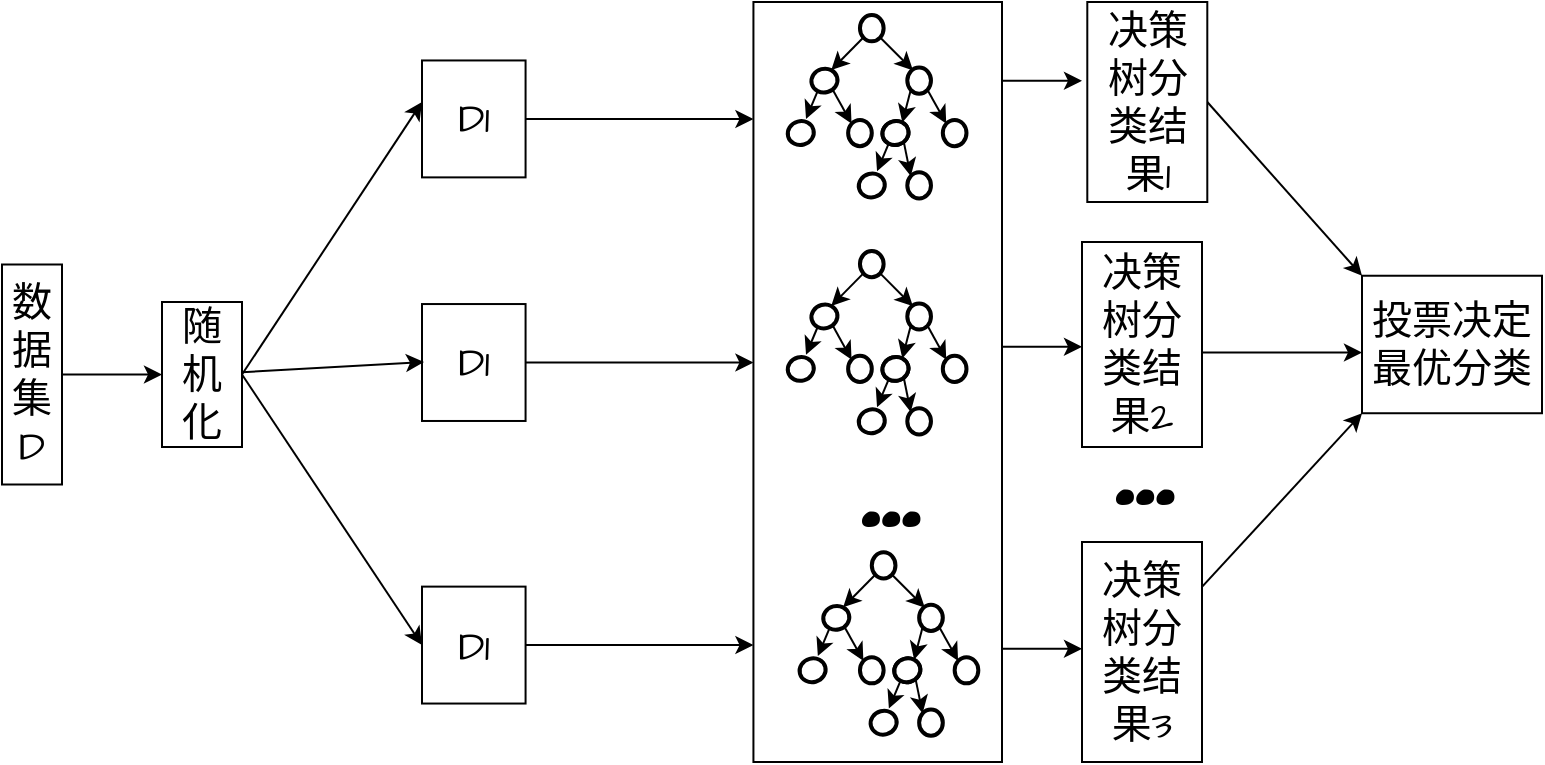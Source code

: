 <mxfile version="21.1.5" type="github">
  <diagram name="第 1 页" id="zqBdj3-9WbiuxeAx7IHs">
    <mxGraphModel dx="1838" dy="1013" grid="1" gridSize="10" guides="1" tooltips="1" connect="1" arrows="1" fold="1" page="1" pageScale="1" pageWidth="827" pageHeight="1169" math="0" shadow="0">
      <root>
        <mxCell id="0" />
        <mxCell id="1" parent="0" />
        <mxCell id="KSadktBoTB7K_ACd7i-8-107" value="" style="group" vertex="1" connectable="0" parent="1">
          <mxGeometry x="260" y="420" width="290" height="380" as="geometry" />
        </mxCell>
        <mxCell id="KSadktBoTB7K_ACd7i-8-100" value="" style="group" vertex="1" connectable="0" parent="KSadktBoTB7K_ACd7i-8-107">
          <mxGeometry x="165.714" width="124.286" height="380" as="geometry" />
        </mxCell>
        <mxCell id="KSadktBoTB7K_ACd7i-8-99" value="" style="rounded=0;whiteSpace=wrap;html=1;hachureGap=4;fontFamily=Architects Daughter;fontSource=https%3A%2F%2Ffonts.googleapis.com%2Fcss%3Ffamily%3DArchitects%2BDaughter;fontSize=20;movable=1;resizable=1;rotatable=1;deletable=1;editable=1;locked=0;connectable=1;" vertex="1" parent="KSadktBoTB7K_ACd7i-8-100">
          <mxGeometry width="124.286" height="380" as="geometry" />
        </mxCell>
        <mxCell id="KSadktBoTB7K_ACd7i-8-3" value="" style="strokeWidth=2;html=1;shape=mxgraph.flowchart.start_2;whiteSpace=wrap;hachureGap=4;fontFamily=Architects Daughter;fontSource=https%3A%2F%2Ffonts.googleapis.com%2Fcss%3Ffamily%3DArchitects%2BDaughter;fontSize=20;rotation=75;direction=south;" vertex="1" parent="KSadktBoTB7K_ACd7i-8-100">
          <mxGeometry x="29.592" y="32.759" width="11.837" height="13.103" as="geometry" />
        </mxCell>
        <mxCell id="KSadktBoTB7K_ACd7i-8-21" style="edgeStyle=none;rounded=0;hachureGap=4;orthogonalLoop=1;jettySize=auto;html=1;exitX=0.145;exitY=0.855;exitDx=0;exitDy=0;exitPerimeter=0;entryX=0.145;entryY=0.855;entryDx=0;entryDy=0;entryPerimeter=0;fontFamily=Architects Daughter;fontSource=https%3A%2F%2Ffonts.googleapis.com%2Fcss%3Ffamily%3DArchitects%2BDaughter;fontSize=16;" edge="1" parent="KSadktBoTB7K_ACd7i-8-100" source="KSadktBoTB7K_ACd7i-8-9" target="KSadktBoTB7K_ACd7i-8-3">
          <mxGeometry relative="1" as="geometry" />
        </mxCell>
        <mxCell id="KSadktBoTB7K_ACd7i-8-9" value="" style="strokeWidth=2;html=1;shape=mxgraph.flowchart.start_2;whiteSpace=wrap;hachureGap=4;fontFamily=Architects Daughter;fontSource=https%3A%2F%2Ffonts.googleapis.com%2Fcss%3Ffamily%3DArchitects%2BDaughter;fontSize=20;" vertex="1" parent="KSadktBoTB7K_ACd7i-8-100">
          <mxGeometry x="53.265" y="6.552" width="11.837" height="13.103" as="geometry" />
        </mxCell>
        <mxCell id="KSadktBoTB7K_ACd7i-8-33" value="" style="strokeWidth=2;html=1;shape=mxgraph.flowchart.start_2;whiteSpace=wrap;hachureGap=4;fontFamily=Architects Daughter;fontSource=https%3A%2F%2Ffonts.googleapis.com%2Fcss%3Ffamily%3DArchitects%2BDaughter;fontSize=20;rotation=75;direction=south;" vertex="1" parent="KSadktBoTB7K_ACd7i-8-100">
          <mxGeometry x="17.755" y="58.966" width="11.837" height="13.103" as="geometry" />
        </mxCell>
        <mxCell id="KSadktBoTB7K_ACd7i-8-44" style="edgeStyle=none;rounded=0;hachureGap=4;orthogonalLoop=1;jettySize=auto;html=1;exitX=0.855;exitY=0.145;exitDx=0;exitDy=0;exitPerimeter=0;entryX=0.167;entryY=1.02;entryDx=0;entryDy=0;entryPerimeter=0;fontFamily=Architects Daughter;fontSource=https%3A%2F%2Ffonts.googleapis.com%2Fcss%3Ffamily%3DArchitects%2BDaughter;fontSize=16;" edge="1" parent="KSadktBoTB7K_ACd7i-8-100" source="KSadktBoTB7K_ACd7i-8-3" target="KSadktBoTB7K_ACd7i-8-33">
          <mxGeometry relative="1" as="geometry" />
        </mxCell>
        <mxCell id="KSadktBoTB7K_ACd7i-8-34" value="" style="strokeWidth=2;html=1;shape=mxgraph.flowchart.start_2;whiteSpace=wrap;hachureGap=4;fontFamily=Architects Daughter;fontSource=https%3A%2F%2Ffonts.googleapis.com%2Fcss%3Ffamily%3DArchitects%2BDaughter;fontSize=20;" vertex="1" parent="KSadktBoTB7K_ACd7i-8-100">
          <mxGeometry x="47.347" y="58.966" width="11.837" height="13.103" as="geometry" />
        </mxCell>
        <mxCell id="KSadktBoTB7K_ACd7i-8-35" style="edgeStyle=none;rounded=0;hachureGap=4;orthogonalLoop=1;jettySize=auto;html=1;exitX=0.855;exitY=0.855;exitDx=0;exitDy=0;exitPerimeter=0;entryX=0.145;entryY=0.145;entryDx=0;entryDy=0;entryPerimeter=0;fontFamily=Architects Daughter;fontSource=https%3A%2F%2Ffonts.googleapis.com%2Fcss%3Ffamily%3DArchitects%2BDaughter;fontSize=16;" edge="1" parent="KSadktBoTB7K_ACd7i-8-100" target="KSadktBoTB7K_ACd7i-8-34">
          <mxGeometry relative="1" as="geometry">
            <mxPoint x="39.712" y="43.962" as="sourcePoint" />
          </mxGeometry>
        </mxCell>
        <mxCell id="KSadktBoTB7K_ACd7i-8-38" value="" style="strokeWidth=2;html=1;shape=mxgraph.flowchart.start_2;whiteSpace=wrap;hachureGap=4;fontFamily=Architects Daughter;fontSource=https%3A%2F%2Ffonts.googleapis.com%2Fcss%3Ffamily%3DArchitects%2BDaughter;fontSize=20;rotation=75;direction=south;" vertex="1" parent="KSadktBoTB7K_ACd7i-8-100">
          <mxGeometry x="65.102" y="58.966" width="11.837" height="13.103" as="geometry" />
        </mxCell>
        <mxCell id="KSadktBoTB7K_ACd7i-8-39" value="" style="strokeWidth=2;html=1;shape=mxgraph.flowchart.start_2;whiteSpace=wrap;hachureGap=4;fontFamily=Architects Daughter;fontSource=https%3A%2F%2Ffonts.googleapis.com%2Fcss%3Ffamily%3DArchitects%2BDaughter;fontSize=20;" vertex="1" parent="KSadktBoTB7K_ACd7i-8-100">
          <mxGeometry x="94.694" y="58.966" width="11.837" height="13.103" as="geometry" />
        </mxCell>
        <mxCell id="KSadktBoTB7K_ACd7i-8-40" style="edgeStyle=none;rounded=0;hachureGap=4;orthogonalLoop=1;jettySize=auto;html=1;exitX=0.855;exitY=0.855;exitDx=0;exitDy=0;exitPerimeter=0;entryX=0.145;entryY=0.145;entryDx=0;entryDy=0;entryPerimeter=0;fontFamily=Architects Daughter;fontSource=https%3A%2F%2Ffonts.googleapis.com%2Fcss%3Ffamily%3DArchitects%2BDaughter;fontSize=16;" edge="1" parent="KSadktBoTB7K_ACd7i-8-100" source="KSadktBoTB7K_ACd7i-8-42" target="KSadktBoTB7K_ACd7i-8-39">
          <mxGeometry relative="1" as="geometry" />
        </mxCell>
        <mxCell id="KSadktBoTB7K_ACd7i-8-41" style="edgeStyle=none;rounded=0;hachureGap=4;orthogonalLoop=1;jettySize=auto;html=1;exitX=0.145;exitY=0.855;exitDx=0;exitDy=0;exitPerimeter=0;entryX=0.145;entryY=0.855;entryDx=0;entryDy=0;entryPerimeter=0;fontFamily=Architects Daughter;fontSource=https%3A%2F%2Ffonts.googleapis.com%2Fcss%3Ffamily%3DArchitects%2BDaughter;fontSize=16;" edge="1" parent="KSadktBoTB7K_ACd7i-8-100" source="KSadktBoTB7K_ACd7i-8-42" target="KSadktBoTB7K_ACd7i-8-38">
          <mxGeometry relative="1" as="geometry" />
        </mxCell>
        <mxCell id="KSadktBoTB7K_ACd7i-8-42" value="" style="strokeWidth=2;html=1;shape=mxgraph.flowchart.start_2;whiteSpace=wrap;hachureGap=4;fontFamily=Architects Daughter;fontSource=https%3A%2F%2Ffonts.googleapis.com%2Fcss%3Ffamily%3DArchitects%2BDaughter;fontSize=20;" vertex="1" parent="KSadktBoTB7K_ACd7i-8-100">
          <mxGeometry x="76.939" y="32.759" width="11.837" height="13.103" as="geometry" />
        </mxCell>
        <mxCell id="KSadktBoTB7K_ACd7i-8-43" style="edgeStyle=none;rounded=0;hachureGap=4;orthogonalLoop=1;jettySize=auto;html=1;exitX=0.855;exitY=0.855;exitDx=0;exitDy=0;exitPerimeter=0;entryX=0.238;entryY=0.107;entryDx=0;entryDy=0;entryPerimeter=0;fontFamily=Architects Daughter;fontSource=https%3A%2F%2Ffonts.googleapis.com%2Fcss%3Ffamily%3DArchitects%2BDaughter;fontSize=16;" edge="1" parent="KSadktBoTB7K_ACd7i-8-100" source="KSadktBoTB7K_ACd7i-8-9" target="KSadktBoTB7K_ACd7i-8-42">
          <mxGeometry relative="1" as="geometry" />
        </mxCell>
        <mxCell id="KSadktBoTB7K_ACd7i-8-46" value="" style="strokeWidth=2;html=1;shape=mxgraph.flowchart.start_2;whiteSpace=wrap;hachureGap=4;fontFamily=Architects Daughter;fontSource=https%3A%2F%2Ffonts.googleapis.com%2Fcss%3Ffamily%3DArchitects%2BDaughter;fontSize=20;rotation=75;direction=south;" vertex="1" parent="KSadktBoTB7K_ACd7i-8-100">
          <mxGeometry x="65.102" y="58.966" width="11.837" height="13.103" as="geometry" />
        </mxCell>
        <mxCell id="KSadktBoTB7K_ACd7i-8-50" value="" style="strokeWidth=2;html=1;shape=mxgraph.flowchart.start_2;whiteSpace=wrap;hachureGap=4;fontFamily=Architects Daughter;fontSource=https%3A%2F%2Ffonts.googleapis.com%2Fcss%3Ffamily%3DArchitects%2BDaughter;fontSize=20;rotation=75;direction=south;" vertex="1" parent="KSadktBoTB7K_ACd7i-8-100">
          <mxGeometry x="53.265" y="85.172" width="11.837" height="13.103" as="geometry" />
        </mxCell>
        <mxCell id="KSadktBoTB7K_ACd7i-8-45" style="edgeStyle=none;rounded=0;hachureGap=4;orthogonalLoop=1;jettySize=auto;html=1;exitX=0.855;exitY=0.145;exitDx=0;exitDy=0;exitPerimeter=0;entryX=0.167;entryY=1.02;entryDx=0;entryDy=0;entryPerimeter=0;fontFamily=Architects Daughter;fontSource=https%3A%2F%2Ffonts.googleapis.com%2Fcss%3Ffamily%3DArchitects%2BDaughter;fontSize=16;" edge="1" parent="KSadktBoTB7K_ACd7i-8-100" source="KSadktBoTB7K_ACd7i-8-46" target="KSadktBoTB7K_ACd7i-8-50">
          <mxGeometry relative="1" as="geometry" />
        </mxCell>
        <mxCell id="KSadktBoTB7K_ACd7i-8-51" value="" style="strokeWidth=2;html=1;shape=mxgraph.flowchart.start_2;whiteSpace=wrap;hachureGap=4;fontFamily=Architects Daughter;fontSource=https%3A%2F%2Ffonts.googleapis.com%2Fcss%3Ffamily%3DArchitects%2BDaughter;fontSize=20;" vertex="1" parent="KSadktBoTB7K_ACd7i-8-100">
          <mxGeometry x="76.939" y="85.172" width="11.837" height="13.103" as="geometry" />
        </mxCell>
        <mxCell id="KSadktBoTB7K_ACd7i-8-52" style="edgeStyle=none;rounded=0;hachureGap=4;orthogonalLoop=1;jettySize=auto;html=1;exitX=0.855;exitY=0.855;exitDx=0;exitDy=0;exitPerimeter=0;entryX=0.145;entryY=0.145;entryDx=0;entryDy=0;entryPerimeter=0;fontFamily=Architects Daughter;fontSource=https%3A%2F%2Ffonts.googleapis.com%2Fcss%3Ffamily%3DArchitects%2BDaughter;fontSize=16;" edge="1" parent="KSadktBoTB7K_ACd7i-8-100" target="KSadktBoTB7K_ACd7i-8-51">
          <mxGeometry relative="1" as="geometry">
            <mxPoint x="75.222" y="70.169" as="sourcePoint" />
          </mxGeometry>
        </mxCell>
        <mxCell id="KSadktBoTB7K_ACd7i-8-62" value="" style="strokeWidth=2;html=1;shape=mxgraph.flowchart.start_2;whiteSpace=wrap;hachureGap=4;fontFamily=Architects Daughter;fontSource=https%3A%2F%2Ffonts.googleapis.com%2Fcss%3Ffamily%3DArchitects%2BDaughter;fontSize=20;rotation=75;direction=south;" vertex="1" parent="KSadktBoTB7K_ACd7i-8-100">
          <mxGeometry x="29.592" y="150.69" width="11.837" height="13.103" as="geometry" />
        </mxCell>
        <mxCell id="KSadktBoTB7K_ACd7i-8-63" style="edgeStyle=none;rounded=0;hachureGap=4;orthogonalLoop=1;jettySize=auto;html=1;exitX=0.145;exitY=0.855;exitDx=0;exitDy=0;exitPerimeter=0;entryX=0.145;entryY=0.855;entryDx=0;entryDy=0;entryPerimeter=0;fontFamily=Architects Daughter;fontSource=https%3A%2F%2Ffonts.googleapis.com%2Fcss%3Ffamily%3DArchitects%2BDaughter;fontSize=16;" edge="1" parent="KSadktBoTB7K_ACd7i-8-100" source="KSadktBoTB7K_ACd7i-8-65" target="KSadktBoTB7K_ACd7i-8-62">
          <mxGeometry relative="1" as="geometry" />
        </mxCell>
        <mxCell id="KSadktBoTB7K_ACd7i-8-65" value="" style="strokeWidth=2;html=1;shape=mxgraph.flowchart.start_2;whiteSpace=wrap;hachureGap=4;fontFamily=Architects Daughter;fontSource=https%3A%2F%2Ffonts.googleapis.com%2Fcss%3Ffamily%3DArchitects%2BDaughter;fontSize=20;" vertex="1" parent="KSadktBoTB7K_ACd7i-8-100">
          <mxGeometry x="53.265" y="124.483" width="11.837" height="13.103" as="geometry" />
        </mxCell>
        <mxCell id="KSadktBoTB7K_ACd7i-8-66" value="" style="strokeWidth=2;html=1;shape=mxgraph.flowchart.start_2;whiteSpace=wrap;hachureGap=4;fontFamily=Architects Daughter;fontSource=https%3A%2F%2Ffonts.googleapis.com%2Fcss%3Ffamily%3DArchitects%2BDaughter;fontSize=20;rotation=75;direction=south;" vertex="1" parent="KSadktBoTB7K_ACd7i-8-100">
          <mxGeometry x="17.755" y="176.897" width="11.837" height="13.103" as="geometry" />
        </mxCell>
        <mxCell id="KSadktBoTB7K_ACd7i-8-61" style="edgeStyle=none;rounded=0;hachureGap=4;orthogonalLoop=1;jettySize=auto;html=1;exitX=0.855;exitY=0.145;exitDx=0;exitDy=0;exitPerimeter=0;entryX=0.167;entryY=1.02;entryDx=0;entryDy=0;entryPerimeter=0;fontFamily=Architects Daughter;fontSource=https%3A%2F%2Ffonts.googleapis.com%2Fcss%3Ffamily%3DArchitects%2BDaughter;fontSize=16;" edge="1" parent="KSadktBoTB7K_ACd7i-8-100" source="KSadktBoTB7K_ACd7i-8-62" target="KSadktBoTB7K_ACd7i-8-66">
          <mxGeometry relative="1" as="geometry" />
        </mxCell>
        <mxCell id="KSadktBoTB7K_ACd7i-8-67" value="" style="strokeWidth=2;html=1;shape=mxgraph.flowchart.start_2;whiteSpace=wrap;hachureGap=4;fontFamily=Architects Daughter;fontSource=https%3A%2F%2Ffonts.googleapis.com%2Fcss%3Ffamily%3DArchitects%2BDaughter;fontSize=20;" vertex="1" parent="KSadktBoTB7K_ACd7i-8-100">
          <mxGeometry x="47.347" y="176.897" width="11.837" height="13.103" as="geometry" />
        </mxCell>
        <mxCell id="KSadktBoTB7K_ACd7i-8-68" style="edgeStyle=none;rounded=0;hachureGap=4;orthogonalLoop=1;jettySize=auto;html=1;exitX=0.855;exitY=0.855;exitDx=0;exitDy=0;exitPerimeter=0;entryX=0.145;entryY=0.145;entryDx=0;entryDy=0;entryPerimeter=0;fontFamily=Architects Daughter;fontSource=https%3A%2F%2Ffonts.googleapis.com%2Fcss%3Ffamily%3DArchitects%2BDaughter;fontSize=16;" edge="1" parent="KSadktBoTB7K_ACd7i-8-100" target="KSadktBoTB7K_ACd7i-8-67">
          <mxGeometry relative="1" as="geometry">
            <mxPoint x="39.712" y="161.893" as="sourcePoint" />
          </mxGeometry>
        </mxCell>
        <mxCell id="KSadktBoTB7K_ACd7i-8-69" value="" style="strokeWidth=2;html=1;shape=mxgraph.flowchart.start_2;whiteSpace=wrap;hachureGap=4;fontFamily=Architects Daughter;fontSource=https%3A%2F%2Ffonts.googleapis.com%2Fcss%3Ffamily%3DArchitects%2BDaughter;fontSize=20;rotation=75;direction=south;" vertex="1" parent="KSadktBoTB7K_ACd7i-8-100">
          <mxGeometry x="65.102" y="176.897" width="11.837" height="13.103" as="geometry" />
        </mxCell>
        <mxCell id="KSadktBoTB7K_ACd7i-8-70" value="" style="strokeWidth=2;html=1;shape=mxgraph.flowchart.start_2;whiteSpace=wrap;hachureGap=4;fontFamily=Architects Daughter;fontSource=https%3A%2F%2Ffonts.googleapis.com%2Fcss%3Ffamily%3DArchitects%2BDaughter;fontSize=20;" vertex="1" parent="KSadktBoTB7K_ACd7i-8-100">
          <mxGeometry x="94.694" y="176.897" width="11.837" height="13.103" as="geometry" />
        </mxCell>
        <mxCell id="KSadktBoTB7K_ACd7i-8-71" style="edgeStyle=none;rounded=0;hachureGap=4;orthogonalLoop=1;jettySize=auto;html=1;exitX=0.855;exitY=0.855;exitDx=0;exitDy=0;exitPerimeter=0;entryX=0.145;entryY=0.145;entryDx=0;entryDy=0;entryPerimeter=0;fontFamily=Architects Daughter;fontSource=https%3A%2F%2Ffonts.googleapis.com%2Fcss%3Ffamily%3DArchitects%2BDaughter;fontSize=16;" edge="1" parent="KSadktBoTB7K_ACd7i-8-100" source="KSadktBoTB7K_ACd7i-8-73" target="KSadktBoTB7K_ACd7i-8-70">
          <mxGeometry relative="1" as="geometry" />
        </mxCell>
        <mxCell id="KSadktBoTB7K_ACd7i-8-72" style="edgeStyle=none;rounded=0;hachureGap=4;orthogonalLoop=1;jettySize=auto;html=1;exitX=0.145;exitY=0.855;exitDx=0;exitDy=0;exitPerimeter=0;entryX=0.145;entryY=0.855;entryDx=0;entryDy=0;entryPerimeter=0;fontFamily=Architects Daughter;fontSource=https%3A%2F%2Ffonts.googleapis.com%2Fcss%3Ffamily%3DArchitects%2BDaughter;fontSize=16;" edge="1" parent="KSadktBoTB7K_ACd7i-8-100" source="KSadktBoTB7K_ACd7i-8-73" target="KSadktBoTB7K_ACd7i-8-69">
          <mxGeometry relative="1" as="geometry" />
        </mxCell>
        <mxCell id="KSadktBoTB7K_ACd7i-8-73" value="" style="strokeWidth=2;html=1;shape=mxgraph.flowchart.start_2;whiteSpace=wrap;hachureGap=4;fontFamily=Architects Daughter;fontSource=https%3A%2F%2Ffonts.googleapis.com%2Fcss%3Ffamily%3DArchitects%2BDaughter;fontSize=20;" vertex="1" parent="KSadktBoTB7K_ACd7i-8-100">
          <mxGeometry x="76.939" y="150.69" width="11.837" height="13.103" as="geometry" />
        </mxCell>
        <mxCell id="KSadktBoTB7K_ACd7i-8-64" style="edgeStyle=none;rounded=0;hachureGap=4;orthogonalLoop=1;jettySize=auto;html=1;exitX=0.855;exitY=0.855;exitDx=0;exitDy=0;exitPerimeter=0;entryX=0.238;entryY=0.107;entryDx=0;entryDy=0;entryPerimeter=0;fontFamily=Architects Daughter;fontSource=https%3A%2F%2Ffonts.googleapis.com%2Fcss%3Ffamily%3DArchitects%2BDaughter;fontSize=16;" edge="1" parent="KSadktBoTB7K_ACd7i-8-100" source="KSadktBoTB7K_ACd7i-8-65" target="KSadktBoTB7K_ACd7i-8-73">
          <mxGeometry relative="1" as="geometry" />
        </mxCell>
        <mxCell id="KSadktBoTB7K_ACd7i-8-75" value="" style="strokeWidth=2;html=1;shape=mxgraph.flowchart.start_2;whiteSpace=wrap;hachureGap=4;fontFamily=Architects Daughter;fontSource=https%3A%2F%2Ffonts.googleapis.com%2Fcss%3Ffamily%3DArchitects%2BDaughter;fontSize=20;rotation=75;direction=south;" vertex="1" parent="KSadktBoTB7K_ACd7i-8-100">
          <mxGeometry x="65.102" y="176.897" width="11.837" height="13.103" as="geometry" />
        </mxCell>
        <mxCell id="KSadktBoTB7K_ACd7i-8-76" value="" style="strokeWidth=2;html=1;shape=mxgraph.flowchart.start_2;whiteSpace=wrap;hachureGap=4;fontFamily=Architects Daughter;fontSource=https%3A%2F%2Ffonts.googleapis.com%2Fcss%3Ffamily%3DArchitects%2BDaughter;fontSize=20;rotation=75;direction=south;" vertex="1" parent="KSadktBoTB7K_ACd7i-8-100">
          <mxGeometry x="53.265" y="203.103" width="11.837" height="13.103" as="geometry" />
        </mxCell>
        <mxCell id="KSadktBoTB7K_ACd7i-8-74" style="edgeStyle=none;rounded=0;hachureGap=4;orthogonalLoop=1;jettySize=auto;html=1;exitX=0.855;exitY=0.145;exitDx=0;exitDy=0;exitPerimeter=0;entryX=0.167;entryY=1.02;entryDx=0;entryDy=0;entryPerimeter=0;fontFamily=Architects Daughter;fontSource=https%3A%2F%2Ffonts.googleapis.com%2Fcss%3Ffamily%3DArchitects%2BDaughter;fontSize=16;" edge="1" parent="KSadktBoTB7K_ACd7i-8-100" source="KSadktBoTB7K_ACd7i-8-75" target="KSadktBoTB7K_ACd7i-8-76">
          <mxGeometry relative="1" as="geometry" />
        </mxCell>
        <mxCell id="KSadktBoTB7K_ACd7i-8-77" value="" style="strokeWidth=2;html=1;shape=mxgraph.flowchart.start_2;whiteSpace=wrap;hachureGap=4;fontFamily=Architects Daughter;fontSource=https%3A%2F%2Ffonts.googleapis.com%2Fcss%3Ffamily%3DArchitects%2BDaughter;fontSize=20;" vertex="1" parent="KSadktBoTB7K_ACd7i-8-100">
          <mxGeometry x="76.939" y="203.103" width="11.837" height="13.103" as="geometry" />
        </mxCell>
        <mxCell id="KSadktBoTB7K_ACd7i-8-78" style="edgeStyle=none;rounded=0;hachureGap=4;orthogonalLoop=1;jettySize=auto;html=1;exitX=0.855;exitY=0.855;exitDx=0;exitDy=0;exitPerimeter=0;entryX=0.145;entryY=0.145;entryDx=0;entryDy=0;entryPerimeter=0;fontFamily=Architects Daughter;fontSource=https%3A%2F%2Ffonts.googleapis.com%2Fcss%3Ffamily%3DArchitects%2BDaughter;fontSize=16;" edge="1" parent="KSadktBoTB7K_ACd7i-8-100" target="KSadktBoTB7K_ACd7i-8-77">
          <mxGeometry relative="1" as="geometry">
            <mxPoint x="75.222" y="188.1" as="sourcePoint" />
          </mxGeometry>
        </mxCell>
        <mxCell id="KSadktBoTB7K_ACd7i-8-80" value="&lt;b&gt;&lt;font style=&quot;font-size: 72px;&quot;&gt;...&lt;/font&gt;&lt;/b&gt;" style="text;strokeColor=none;align=center;fillColor=none;html=1;verticalAlign=middle;whiteSpace=wrap;rounded=0;fontSize=20;fontFamily=Architects Daughter;" vertex="1" parent="KSadktBoTB7K_ACd7i-8-100">
          <mxGeometry x="40" y="230" width="54.69" height="22.24" as="geometry" />
        </mxCell>
        <mxCell id="KSadktBoTB7K_ACd7i-8-82" value="" style="strokeWidth=2;html=1;shape=mxgraph.flowchart.start_2;whiteSpace=wrap;hachureGap=4;fontFamily=Architects Daughter;fontSource=https%3A%2F%2Ffonts.googleapis.com%2Fcss%3Ffamily%3DArchitects%2BDaughter;fontSize=20;rotation=75;direction=south;" vertex="1" parent="KSadktBoTB7K_ACd7i-8-100">
          <mxGeometry x="35.51" y="301.379" width="11.837" height="13.103" as="geometry" />
        </mxCell>
        <mxCell id="KSadktBoTB7K_ACd7i-8-83" style="edgeStyle=none;rounded=0;hachureGap=4;orthogonalLoop=1;jettySize=auto;html=1;exitX=0.145;exitY=0.855;exitDx=0;exitDy=0;exitPerimeter=0;entryX=0.145;entryY=0.855;entryDx=0;entryDy=0;entryPerimeter=0;fontFamily=Architects Daughter;fontSource=https%3A%2F%2Ffonts.googleapis.com%2Fcss%3Ffamily%3DArchitects%2BDaughter;fontSize=16;" edge="1" parent="KSadktBoTB7K_ACd7i-8-100" source="KSadktBoTB7K_ACd7i-8-85" target="KSadktBoTB7K_ACd7i-8-82">
          <mxGeometry relative="1" as="geometry" />
        </mxCell>
        <mxCell id="KSadktBoTB7K_ACd7i-8-85" value="" style="strokeWidth=2;html=1;shape=mxgraph.flowchart.start_2;whiteSpace=wrap;hachureGap=4;fontFamily=Architects Daughter;fontSource=https%3A%2F%2Ffonts.googleapis.com%2Fcss%3Ffamily%3DArchitects%2BDaughter;fontSize=20;" vertex="1" parent="KSadktBoTB7K_ACd7i-8-100">
          <mxGeometry x="59.184" y="275.172" width="11.837" height="13.103" as="geometry" />
        </mxCell>
        <mxCell id="KSadktBoTB7K_ACd7i-8-86" value="" style="strokeWidth=2;html=1;shape=mxgraph.flowchart.start_2;whiteSpace=wrap;hachureGap=4;fontFamily=Architects Daughter;fontSource=https%3A%2F%2Ffonts.googleapis.com%2Fcss%3Ffamily%3DArchitects%2BDaughter;fontSize=20;rotation=75;direction=south;" vertex="1" parent="KSadktBoTB7K_ACd7i-8-100">
          <mxGeometry x="23.673" y="327.586" width="11.837" height="13.103" as="geometry" />
        </mxCell>
        <mxCell id="KSadktBoTB7K_ACd7i-8-81" style="edgeStyle=none;rounded=0;hachureGap=4;orthogonalLoop=1;jettySize=auto;html=1;exitX=0.855;exitY=0.145;exitDx=0;exitDy=0;exitPerimeter=0;entryX=0.167;entryY=1.02;entryDx=0;entryDy=0;entryPerimeter=0;fontFamily=Architects Daughter;fontSource=https%3A%2F%2Ffonts.googleapis.com%2Fcss%3Ffamily%3DArchitects%2BDaughter;fontSize=16;" edge="1" parent="KSadktBoTB7K_ACd7i-8-100" source="KSadktBoTB7K_ACd7i-8-82" target="KSadktBoTB7K_ACd7i-8-86">
          <mxGeometry relative="1" as="geometry" />
        </mxCell>
        <mxCell id="KSadktBoTB7K_ACd7i-8-87" value="" style="strokeWidth=2;html=1;shape=mxgraph.flowchart.start_2;whiteSpace=wrap;hachureGap=4;fontFamily=Architects Daughter;fontSource=https%3A%2F%2Ffonts.googleapis.com%2Fcss%3Ffamily%3DArchitects%2BDaughter;fontSize=20;" vertex="1" parent="KSadktBoTB7K_ACd7i-8-100">
          <mxGeometry x="53.265" y="327.586" width="11.837" height="13.103" as="geometry" />
        </mxCell>
        <mxCell id="KSadktBoTB7K_ACd7i-8-88" style="edgeStyle=none;rounded=0;hachureGap=4;orthogonalLoop=1;jettySize=auto;html=1;exitX=0.855;exitY=0.855;exitDx=0;exitDy=0;exitPerimeter=0;entryX=0.145;entryY=0.145;entryDx=0;entryDy=0;entryPerimeter=0;fontFamily=Architects Daughter;fontSource=https%3A%2F%2Ffonts.googleapis.com%2Fcss%3Ffamily%3DArchitects%2BDaughter;fontSize=16;" edge="1" parent="KSadktBoTB7K_ACd7i-8-100" target="KSadktBoTB7K_ACd7i-8-87">
          <mxGeometry relative="1" as="geometry">
            <mxPoint x="45.631" y="312.583" as="sourcePoint" />
          </mxGeometry>
        </mxCell>
        <mxCell id="KSadktBoTB7K_ACd7i-8-89" value="" style="strokeWidth=2;html=1;shape=mxgraph.flowchart.start_2;whiteSpace=wrap;hachureGap=4;fontFamily=Architects Daughter;fontSource=https%3A%2F%2Ffonts.googleapis.com%2Fcss%3Ffamily%3DArchitects%2BDaughter;fontSize=20;rotation=75;direction=south;" vertex="1" parent="KSadktBoTB7K_ACd7i-8-100">
          <mxGeometry x="71.02" y="327.586" width="11.837" height="13.103" as="geometry" />
        </mxCell>
        <mxCell id="KSadktBoTB7K_ACd7i-8-90" value="" style="strokeWidth=2;html=1;shape=mxgraph.flowchart.start_2;whiteSpace=wrap;hachureGap=4;fontFamily=Architects Daughter;fontSource=https%3A%2F%2Ffonts.googleapis.com%2Fcss%3Ffamily%3DArchitects%2BDaughter;fontSize=20;" vertex="1" parent="KSadktBoTB7K_ACd7i-8-100">
          <mxGeometry x="100.612" y="327.586" width="11.837" height="13.103" as="geometry" />
        </mxCell>
        <mxCell id="KSadktBoTB7K_ACd7i-8-91" style="edgeStyle=none;rounded=0;hachureGap=4;orthogonalLoop=1;jettySize=auto;html=1;exitX=0.855;exitY=0.855;exitDx=0;exitDy=0;exitPerimeter=0;entryX=0.145;entryY=0.145;entryDx=0;entryDy=0;entryPerimeter=0;fontFamily=Architects Daughter;fontSource=https%3A%2F%2Ffonts.googleapis.com%2Fcss%3Ffamily%3DArchitects%2BDaughter;fontSize=16;" edge="1" parent="KSadktBoTB7K_ACd7i-8-100" source="KSadktBoTB7K_ACd7i-8-93" target="KSadktBoTB7K_ACd7i-8-90">
          <mxGeometry relative="1" as="geometry" />
        </mxCell>
        <mxCell id="KSadktBoTB7K_ACd7i-8-92" style="edgeStyle=none;rounded=0;hachureGap=4;orthogonalLoop=1;jettySize=auto;html=1;exitX=0.145;exitY=0.855;exitDx=0;exitDy=0;exitPerimeter=0;entryX=0.145;entryY=0.855;entryDx=0;entryDy=0;entryPerimeter=0;fontFamily=Architects Daughter;fontSource=https%3A%2F%2Ffonts.googleapis.com%2Fcss%3Ffamily%3DArchitects%2BDaughter;fontSize=16;" edge="1" parent="KSadktBoTB7K_ACd7i-8-100" source="KSadktBoTB7K_ACd7i-8-93" target="KSadktBoTB7K_ACd7i-8-89">
          <mxGeometry relative="1" as="geometry" />
        </mxCell>
        <mxCell id="KSadktBoTB7K_ACd7i-8-93" value="" style="strokeWidth=2;html=1;shape=mxgraph.flowchart.start_2;whiteSpace=wrap;hachureGap=4;fontFamily=Architects Daughter;fontSource=https%3A%2F%2Ffonts.googleapis.com%2Fcss%3Ffamily%3DArchitects%2BDaughter;fontSize=20;" vertex="1" parent="KSadktBoTB7K_ACd7i-8-100">
          <mxGeometry x="82.857" y="301.379" width="11.837" height="13.103" as="geometry" />
        </mxCell>
        <mxCell id="KSadktBoTB7K_ACd7i-8-84" style="edgeStyle=none;rounded=0;hachureGap=4;orthogonalLoop=1;jettySize=auto;html=1;exitX=0.855;exitY=0.855;exitDx=0;exitDy=0;exitPerimeter=0;entryX=0.238;entryY=0.107;entryDx=0;entryDy=0;entryPerimeter=0;fontFamily=Architects Daughter;fontSource=https%3A%2F%2Ffonts.googleapis.com%2Fcss%3Ffamily%3DArchitects%2BDaughter;fontSize=16;" edge="1" parent="KSadktBoTB7K_ACd7i-8-100" source="KSadktBoTB7K_ACd7i-8-85" target="KSadktBoTB7K_ACd7i-8-93">
          <mxGeometry relative="1" as="geometry" />
        </mxCell>
        <mxCell id="KSadktBoTB7K_ACd7i-8-95" value="" style="strokeWidth=2;html=1;shape=mxgraph.flowchart.start_2;whiteSpace=wrap;hachureGap=4;fontFamily=Architects Daughter;fontSource=https%3A%2F%2Ffonts.googleapis.com%2Fcss%3Ffamily%3DArchitects%2BDaughter;fontSize=20;rotation=75;direction=south;" vertex="1" parent="KSadktBoTB7K_ACd7i-8-100">
          <mxGeometry x="71.02" y="327.586" width="11.837" height="13.103" as="geometry" />
        </mxCell>
        <mxCell id="KSadktBoTB7K_ACd7i-8-96" value="" style="strokeWidth=2;html=1;shape=mxgraph.flowchart.start_2;whiteSpace=wrap;hachureGap=4;fontFamily=Architects Daughter;fontSource=https%3A%2F%2Ffonts.googleapis.com%2Fcss%3Ffamily%3DArchitects%2BDaughter;fontSize=20;rotation=75;direction=south;" vertex="1" parent="KSadktBoTB7K_ACd7i-8-100">
          <mxGeometry x="59.184" y="353.793" width="11.837" height="13.103" as="geometry" />
        </mxCell>
        <mxCell id="KSadktBoTB7K_ACd7i-8-94" style="edgeStyle=none;rounded=0;hachureGap=4;orthogonalLoop=1;jettySize=auto;html=1;exitX=0.855;exitY=0.145;exitDx=0;exitDy=0;exitPerimeter=0;entryX=0.167;entryY=1.02;entryDx=0;entryDy=0;entryPerimeter=0;fontFamily=Architects Daughter;fontSource=https%3A%2F%2Ffonts.googleapis.com%2Fcss%3Ffamily%3DArchitects%2BDaughter;fontSize=16;" edge="1" parent="KSadktBoTB7K_ACd7i-8-100" source="KSadktBoTB7K_ACd7i-8-95" target="KSadktBoTB7K_ACd7i-8-96">
          <mxGeometry relative="1" as="geometry" />
        </mxCell>
        <mxCell id="KSadktBoTB7K_ACd7i-8-97" value="" style="strokeWidth=2;html=1;shape=mxgraph.flowchart.start_2;whiteSpace=wrap;hachureGap=4;fontFamily=Architects Daughter;fontSource=https%3A%2F%2Ffonts.googleapis.com%2Fcss%3Ffamily%3DArchitects%2BDaughter;fontSize=20;" vertex="1" parent="KSadktBoTB7K_ACd7i-8-100">
          <mxGeometry x="82.857" y="353.793" width="11.837" height="13.103" as="geometry" />
        </mxCell>
        <mxCell id="KSadktBoTB7K_ACd7i-8-98" style="edgeStyle=none;rounded=0;hachureGap=4;orthogonalLoop=1;jettySize=auto;html=1;exitX=0.855;exitY=0.855;exitDx=0;exitDy=0;exitPerimeter=0;entryX=0.145;entryY=0.145;entryDx=0;entryDy=0;entryPerimeter=0;fontFamily=Architects Daughter;fontSource=https%3A%2F%2Ffonts.googleapis.com%2Fcss%3Ffamily%3DArchitects%2BDaughter;fontSize=16;" edge="1" parent="KSadktBoTB7K_ACd7i-8-100" target="KSadktBoTB7K_ACd7i-8-97">
          <mxGeometry relative="1" as="geometry">
            <mxPoint x="81.141" y="338.79" as="sourcePoint" />
          </mxGeometry>
        </mxCell>
        <mxCell id="KSadktBoTB7K_ACd7i-8-106" style="edgeStyle=none;rounded=0;hachureGap=4;orthogonalLoop=1;jettySize=auto;html=1;entryX=0;entryY=0.154;entryDx=0;entryDy=0;entryPerimeter=0;fontFamily=Architects Daughter;fontSource=https%3A%2F%2Ffonts.googleapis.com%2Fcss%3Ffamily%3DArchitects%2BDaughter;fontSize=16;" edge="1" parent="KSadktBoTB7K_ACd7i-8-107" source="KSadktBoTB7K_ACd7i-8-101" target="KSadktBoTB7K_ACd7i-8-99">
          <mxGeometry relative="1" as="geometry" />
        </mxCell>
        <mxCell id="KSadktBoTB7K_ACd7i-8-101" value="D1" style="rounded=0;whiteSpace=wrap;html=1;hachureGap=4;fontFamily=Architects Daughter;fontSource=https%3A%2F%2Ffonts.googleapis.com%2Fcss%3Ffamily%3DArchitects%2BDaughter;fontSize=20;" vertex="1" parent="KSadktBoTB7K_ACd7i-8-107">
          <mxGeometry y="29.231" width="51.786" height="58.462" as="geometry" />
        </mxCell>
        <mxCell id="KSadktBoTB7K_ACd7i-8-105" style="edgeStyle=none;rounded=0;hachureGap=4;orthogonalLoop=1;jettySize=auto;html=1;fontFamily=Architects Daughter;fontSource=https%3A%2F%2Ffonts.googleapis.com%2Fcss%3Ffamily%3DArchitects%2BDaughter;fontSize=16;" edge="1" parent="KSadktBoTB7K_ACd7i-8-107" source="KSadktBoTB7K_ACd7i-8-102">
          <mxGeometry relative="1" as="geometry">
            <mxPoint x="165.714" y="180.256" as="targetPoint" />
          </mxGeometry>
        </mxCell>
        <mxCell id="KSadktBoTB7K_ACd7i-8-102" value="D1" style="rounded=0;whiteSpace=wrap;html=1;hachureGap=4;fontFamily=Architects Daughter;fontSource=https%3A%2F%2Ffonts.googleapis.com%2Fcss%3Ffamily%3DArchitects%2BDaughter;fontSize=20;" vertex="1" parent="KSadktBoTB7K_ACd7i-8-107">
          <mxGeometry y="151.026" width="51.786" height="58.462" as="geometry" />
        </mxCell>
        <mxCell id="KSadktBoTB7K_ACd7i-8-104" style="edgeStyle=none;rounded=0;hachureGap=4;orthogonalLoop=1;jettySize=auto;html=1;fontFamily=Architects Daughter;fontSource=https%3A%2F%2Ffonts.googleapis.com%2Fcss%3Ffamily%3DArchitects%2BDaughter;fontSize=16;" edge="1" parent="KSadktBoTB7K_ACd7i-8-107" source="KSadktBoTB7K_ACd7i-8-103">
          <mxGeometry relative="1" as="geometry">
            <mxPoint x="165.714" y="321.538" as="targetPoint" />
          </mxGeometry>
        </mxCell>
        <mxCell id="KSadktBoTB7K_ACd7i-8-103" value="D1" style="rounded=0;whiteSpace=wrap;html=1;hachureGap=4;fontFamily=Architects Daughter;fontSource=https%3A%2F%2Ffonts.googleapis.com%2Fcss%3Ffamily%3DArchitects%2BDaughter;fontSize=20;" vertex="1" parent="KSadktBoTB7K_ACd7i-8-107">
          <mxGeometry y="292.308" width="51.786" height="58.462" as="geometry" />
        </mxCell>
        <mxCell id="KSadktBoTB7K_ACd7i-8-111" style="edgeStyle=none;rounded=0;hachureGap=4;orthogonalLoop=1;jettySize=auto;html=1;fontFamily=Architects Daughter;fontSource=https%3A%2F%2Ffonts.googleapis.com%2Fcss%3Ffamily%3DArchitects%2BDaughter;fontSize=16;" edge="1" parent="1" source="KSadktBoTB7K_ACd7i-8-109">
          <mxGeometry relative="1" as="geometry">
            <mxPoint x="261" y="600" as="targetPoint" />
            <mxPoint x="151" y="605.288" as="sourcePoint" />
          </mxGeometry>
        </mxCell>
        <mxCell id="KSadktBoTB7K_ACd7i-8-113" style="edgeStyle=none;rounded=0;hachureGap=4;orthogonalLoop=1;jettySize=auto;html=1;exitX=1;exitY=0.5;exitDx=0;exitDy=0;fontFamily=Architects Daughter;fontSource=https%3A%2F%2Ffonts.googleapis.com%2Fcss%3Ffamily%3DArchitects%2BDaughter;fontSize=16;" edge="1" parent="1" source="KSadktBoTB7K_ACd7i-8-109">
          <mxGeometry relative="1" as="geometry">
            <mxPoint x="260" y="470" as="targetPoint" />
          </mxGeometry>
        </mxCell>
        <mxCell id="KSadktBoTB7K_ACd7i-8-114" style="edgeStyle=none;rounded=0;hachureGap=4;orthogonalLoop=1;jettySize=auto;html=1;exitX=1;exitY=0.5;exitDx=0;exitDy=0;entryX=0;entryY=0.5;entryDx=0;entryDy=0;fontFamily=Architects Daughter;fontSource=https%3A%2F%2Ffonts.googleapis.com%2Fcss%3Ffamily%3DArchitects%2BDaughter;fontSize=16;" edge="1" parent="1" source="KSadktBoTB7K_ACd7i-8-109" target="KSadktBoTB7K_ACd7i-8-103">
          <mxGeometry relative="1" as="geometry" />
        </mxCell>
        <mxCell id="KSadktBoTB7K_ACd7i-8-116" style="edgeStyle=none;rounded=0;hachureGap=4;orthogonalLoop=1;jettySize=auto;html=1;entryX=0;entryY=0.5;entryDx=0;entryDy=0;fontFamily=Architects Daughter;fontSource=https%3A%2F%2Ffonts.googleapis.com%2Fcss%3Ffamily%3DArchitects%2BDaughter;fontSize=16;" edge="1" parent="1" source="KSadktBoTB7K_ACd7i-8-115" target="KSadktBoTB7K_ACd7i-8-109">
          <mxGeometry relative="1" as="geometry" />
        </mxCell>
        <mxCell id="KSadktBoTB7K_ACd7i-8-115" value="数据集D" style="rounded=0;whiteSpace=wrap;html=1;hachureGap=4;fontFamily=Architects Daughter;fontSource=https%3A%2F%2Ffonts.googleapis.com%2Fcss%3Ffamily%3DArchitects%2BDaughter;fontSize=20;" vertex="1" parent="1">
          <mxGeometry x="50" y="551.25" width="30" height="110" as="geometry" />
        </mxCell>
        <mxCell id="KSadktBoTB7K_ACd7i-8-122" style="edgeStyle=none;rounded=0;hachureGap=4;orthogonalLoop=1;jettySize=auto;html=1;exitX=1;exitY=0.5;exitDx=0;exitDy=0;entryX=0;entryY=0;entryDx=0;entryDy=0;fontFamily=Architects Daughter;fontSource=https%3A%2F%2Ffonts.googleapis.com%2Fcss%3Ffamily%3DArchitects%2BDaughter;fontSize=16;" edge="1" parent="1" source="KSadktBoTB7K_ACd7i-8-117" target="KSadktBoTB7K_ACd7i-8-121">
          <mxGeometry relative="1" as="geometry" />
        </mxCell>
        <mxCell id="KSadktBoTB7K_ACd7i-8-117" value="决策树分类结果1" style="rounded=0;whiteSpace=wrap;html=1;hachureGap=4;fontFamily=Architects Daughter;fontSource=https%3A%2F%2Ffonts.googleapis.com%2Fcss%3Ffamily%3DArchitects%2BDaughter;fontSize=20;" vertex="1" parent="1">
          <mxGeometry x="592.65" y="420" width="60" height="100" as="geometry" />
        </mxCell>
        <mxCell id="KSadktBoTB7K_ACd7i-8-123" style="edgeStyle=none;rounded=0;hachureGap=4;orthogonalLoop=1;jettySize=auto;html=1;exitX=1;exitY=0.5;exitDx=0;exitDy=0;entryX=0;entryY=0.5;entryDx=0;entryDy=0;fontFamily=Architects Daughter;fontSource=https%3A%2F%2Ffonts.googleapis.com%2Fcss%3Ffamily%3DArchitects%2BDaughter;fontSize=16;" edge="1" parent="1">
          <mxGeometry relative="1" as="geometry">
            <mxPoint x="650.0" y="595.25" as="sourcePoint" />
            <mxPoint x="730.0" y="595.245" as="targetPoint" />
          </mxGeometry>
        </mxCell>
        <mxCell id="KSadktBoTB7K_ACd7i-8-118" value="决策树分类结果2" style="rounded=0;whiteSpace=wrap;html=1;hachureGap=4;fontFamily=Architects Daughter;fontSource=https%3A%2F%2Ffonts.googleapis.com%2Fcss%3Ffamily%3DArchitects%2BDaughter;fontSize=20;" vertex="1" parent="1">
          <mxGeometry x="590" y="540" width="60" height="102.5" as="geometry" />
        </mxCell>
        <mxCell id="KSadktBoTB7K_ACd7i-8-124" style="edgeStyle=none;rounded=0;hachureGap=4;orthogonalLoop=1;jettySize=auto;html=1;entryX=0;entryY=1;entryDx=0;entryDy=0;fontFamily=Architects Daughter;fontSource=https%3A%2F%2Ffonts.googleapis.com%2Fcss%3Ffamily%3DArchitects%2BDaughter;fontSize=16;" edge="1" parent="1" source="KSadktBoTB7K_ACd7i-8-119" target="KSadktBoTB7K_ACd7i-8-121">
          <mxGeometry relative="1" as="geometry" />
        </mxCell>
        <mxCell id="KSadktBoTB7K_ACd7i-8-119" value="决策树分类结果3" style="rounded=0;whiteSpace=wrap;html=1;hachureGap=4;fontFamily=Architects Daughter;fontSource=https%3A%2F%2Ffonts.googleapis.com%2Fcss%3Ffamily%3DArchitects%2BDaughter;fontSize=20;" vertex="1" parent="1">
          <mxGeometry x="590" y="690" width="60" height="110" as="geometry" />
        </mxCell>
        <mxCell id="KSadktBoTB7K_ACd7i-8-120" value="&lt;b&gt;&lt;font style=&quot;font-size: 72px;&quot;&gt;...&lt;/font&gt;&lt;/b&gt;" style="text;strokeColor=none;align=center;fillColor=none;html=1;verticalAlign=middle;whiteSpace=wrap;rounded=0;fontSize=20;fontFamily=Architects Daughter;" vertex="1" parent="1">
          <mxGeometry x="592.654" y="639.01" width="54.69" height="22.24" as="geometry" />
        </mxCell>
        <mxCell id="KSadktBoTB7K_ACd7i-8-121" value="投票决定最优分类" style="rounded=0;whiteSpace=wrap;html=1;hachureGap=4;fontFamily=Architects Daughter;fontSource=https%3A%2F%2Ffonts.googleapis.com%2Fcss%3Ffamily%3DArchitects%2BDaughter;fontSize=20;" vertex="1" parent="1">
          <mxGeometry x="730" y="556.87" width="90" height="68.75" as="geometry" />
        </mxCell>
        <mxCell id="KSadktBoTB7K_ACd7i-8-125" value="" style="edgeStyle=none;orthogonalLoop=1;jettySize=auto;html=1;rounded=0;hachureGap=4;fontFamily=Architects Daughter;fontSource=https%3A%2F%2Ffonts.googleapis.com%2Fcss%3Ffamily%3DArchitects%2BDaughter;fontSize=16;" edge="1" parent="1">
          <mxGeometry width="100" relative="1" as="geometry">
            <mxPoint x="550" y="592.41" as="sourcePoint" />
            <mxPoint x="590" y="592.41" as="targetPoint" />
            <Array as="points" />
          </mxGeometry>
        </mxCell>
        <mxCell id="KSadktBoTB7K_ACd7i-8-126" value="" style="edgeStyle=none;orthogonalLoop=1;jettySize=auto;html=1;rounded=0;hachureGap=4;fontFamily=Architects Daughter;fontSource=https%3A%2F%2Ffonts.googleapis.com%2Fcss%3Ffamily%3DArchitects%2BDaughter;fontSize=16;" edge="1" parent="1">
          <mxGeometry width="100" relative="1" as="geometry">
            <mxPoint x="550" y="459.41" as="sourcePoint" />
            <mxPoint x="590" y="459.41" as="targetPoint" />
            <Array as="points" />
          </mxGeometry>
        </mxCell>
        <mxCell id="KSadktBoTB7K_ACd7i-8-129" value="" style="edgeStyle=none;orthogonalLoop=1;jettySize=auto;html=1;rounded=0;hachureGap=4;fontFamily=Architects Daughter;fontSource=https%3A%2F%2Ffonts.googleapis.com%2Fcss%3Ffamily%3DArchitects%2BDaughter;fontSize=16;" edge="1" parent="1">
          <mxGeometry width="100" relative="1" as="geometry">
            <mxPoint x="550" y="743.41" as="sourcePoint" />
            <mxPoint x="590" y="743.41" as="targetPoint" />
            <Array as="points" />
          </mxGeometry>
        </mxCell>
        <mxCell id="KSadktBoTB7K_ACd7i-8-130" value="" style="edgeStyle=none;rounded=0;hachureGap=4;orthogonalLoop=1;jettySize=auto;html=1;fontFamily=Architects Daughter;fontSource=https%3A%2F%2Ffonts.googleapis.com%2Fcss%3Ffamily%3DArchitects%2BDaughter;fontSize=16;" edge="1" parent="1" target="KSadktBoTB7K_ACd7i-8-109">
          <mxGeometry relative="1" as="geometry">
            <mxPoint x="261" y="600" as="targetPoint" />
            <mxPoint x="151" y="605.288" as="sourcePoint" />
          </mxGeometry>
        </mxCell>
        <mxCell id="KSadktBoTB7K_ACd7i-8-109" value="随机化" style="rounded=0;whiteSpace=wrap;html=1;hachureGap=4;fontFamily=Architects Daughter;fontSource=https%3A%2F%2Ffonts.googleapis.com%2Fcss%3Ffamily%3DArchitects%2BDaughter;fontSize=20;" vertex="1" parent="1">
          <mxGeometry x="130" y="570" width="40" height="72.5" as="geometry" />
        </mxCell>
      </root>
    </mxGraphModel>
  </diagram>
</mxfile>
